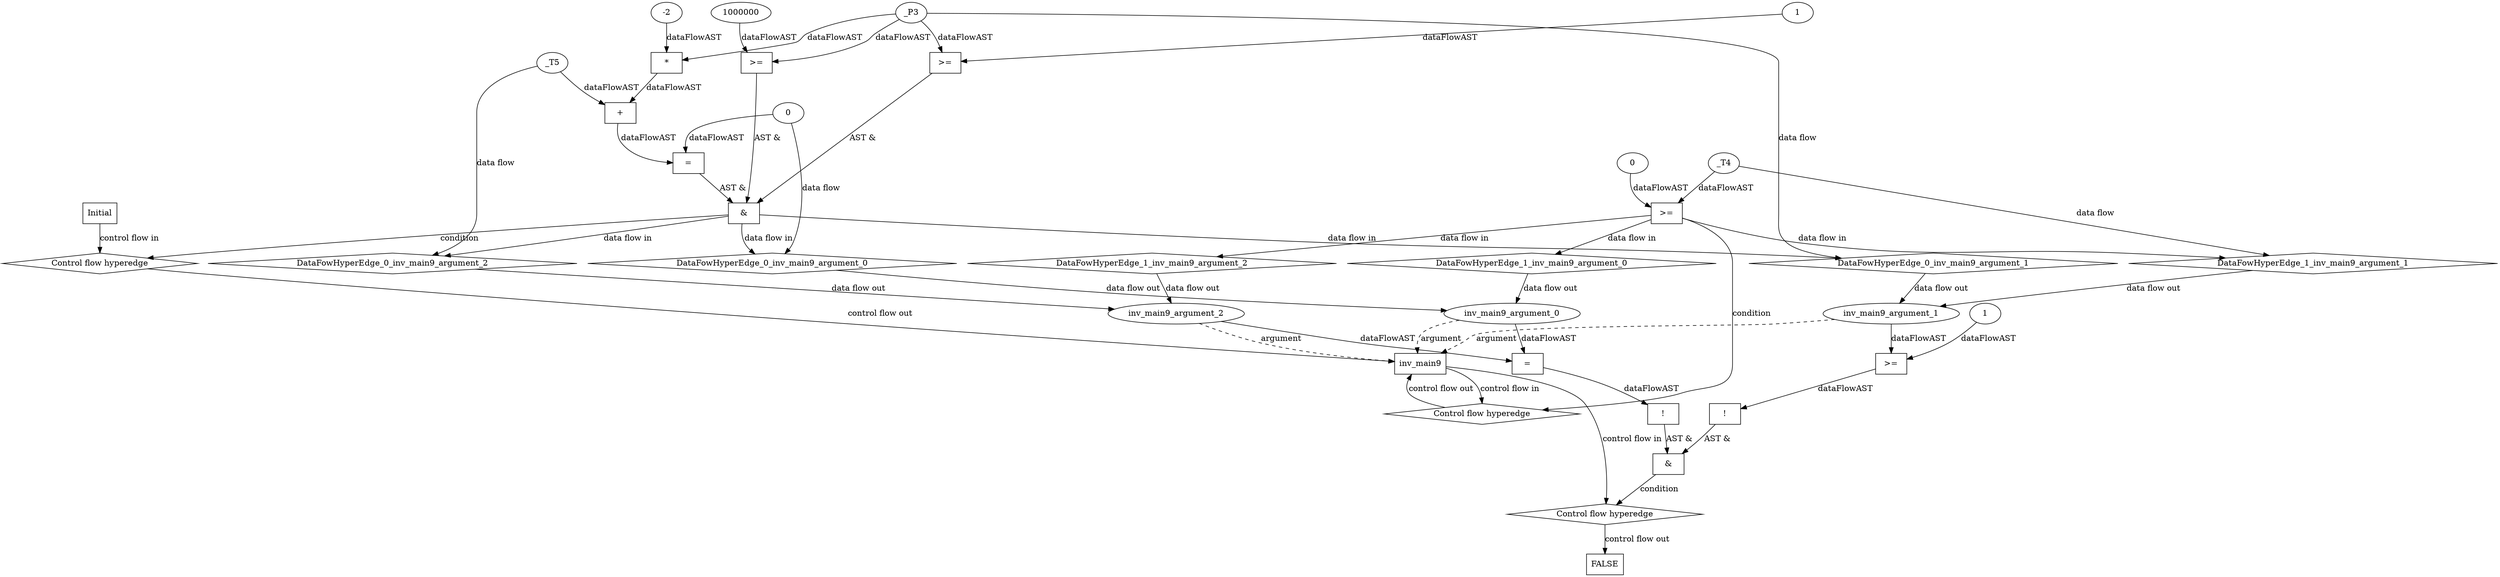 digraph dag {
"inv_main9" [label="inv_main9" nodeName="inv_main9" class=cfn  shape="rect"];
FALSE [label="FALSE" nodeName=FALSE class=cfn  shape="rect"];
Initial [label="Initial" nodeName=Initial class=cfn  shape="rect"];
ControlFowHyperEdge_0 [label="Control flow hyperedge" nodeName=ControlFowHyperEdge_0 class=controlFlowHyperEdge shape="diamond"];
"Initial" -> ControlFowHyperEdge_0 [label="control flow in"]
ControlFowHyperEdge_0 -> "inv_main9" [label="control flow out"]
ControlFowHyperEdge_1 [label="Control flow hyperedge" nodeName=ControlFowHyperEdge_1 class=controlFlowHyperEdge shape="diamond"];
"inv_main9" -> ControlFowHyperEdge_1 [label="control flow in"]
ControlFowHyperEdge_1 -> "inv_main9" [label="control flow out"]
ControlFowHyperEdge_2 [label="Control flow hyperedge" nodeName=ControlFowHyperEdge_2 class=controlFlowHyperEdge shape="diamond"];
"inv_main9" -> ControlFowHyperEdge_2 [label="control flow in"]
ControlFowHyperEdge_2 -> "FALSE" [label="control flow out"]
"inv_main9_argument_0" [label="inv_main9_argument_0" nodeName=argument0 class=argument  head="inv_main9" shape="oval"];
"inv_main9_argument_0" -> "inv_main9"[label="argument" style="dashed"]
"inv_main9_argument_1" [label="inv_main9_argument_1" nodeName=argument1 class=argument  head="inv_main9" shape="oval"];
"inv_main9_argument_1" -> "inv_main9"[label="argument" style="dashed"]
"inv_main9_argument_2" [label="inv_main9_argument_2" nodeName=argument2 class=argument  head="inv_main9" shape="oval"];
"inv_main9_argument_2" -> "inv_main9"[label="argument" style="dashed"]

"xxxinv_main9___Initial_0xxx_and" [label="&" nodeName="xxxinv_main9___Initial_0xxx_and" class=Operator shape="rect"];
"xxxinv_main9___Initial_0xxxguard_0_node_0" [label=">=" nodeName="xxxinv_main9___Initial_0xxxguard_0_node_0" class=Operator  shape="rect"];
"xxxinv_main9___Initial_0xxxguard_0_node_1" [label="1000000" nodeName="xxxinv_main9___Initial_0xxxguard_0_node_1" class=Literal ];
"xxxinv_main9___Initial_0xxxguard_0_node_1" -> "xxxinv_main9___Initial_0xxxguard_0_node_0"[label="dataFlowAST"]
"xxxinv_main9___Initial_0xxxdataFlow1_node_0" -> "xxxinv_main9___Initial_0xxxguard_0_node_0"[label="dataFlowAST"]

"xxxinv_main9___Initial_0xxxguard_0_node_0" -> "xxxinv_main9___Initial_0xxx_and" [label="AST &"];
"xxxinv_main9___Initial_0xxxguard1_node_0" [label=">=" nodeName="xxxinv_main9___Initial_0xxxguard1_node_0" class=Operator  shape="rect"];
"xxxinv_main9___Initial_0xxxguard1_node_2" [label="1" nodeName="xxxinv_main9___Initial_0xxxguard1_node_2" class=Literal ];
"xxxinv_main9___Initial_0xxxdataFlow1_node_0" -> "xxxinv_main9___Initial_0xxxguard1_node_0"[label="dataFlowAST"]
"xxxinv_main9___Initial_0xxxguard1_node_2" -> "xxxinv_main9___Initial_0xxxguard1_node_0"[label="dataFlowAST"]

"xxxinv_main9___Initial_0xxxguard1_node_0" -> "xxxinv_main9___Initial_0xxx_and" [label="AST &"];
"xxxinv_main9___Initial_0xxxguard2_node_0" [label="=" nodeName="xxxinv_main9___Initial_0xxxguard2_node_0" class=Operator  shape="rect"];
"xxxinv_main9___Initial_0xxxguard2_node_1" [label="+" nodeName="xxxinv_main9___Initial_0xxxguard2_node_1" class= Operator shape="rect"];
"xxxinv_main9___Initial_0xxxguard2_node_3" [label="*" nodeName="xxxinv_main9___Initial_0xxxguard2_node_3" class=Operator  shape="rect"];
"xxxinv_main9___Initial_0xxxguard2_node_4" [label="-2" nodeName="xxxinv_main9___Initial_0xxxguard2_node_4" class=Coeff ];
"xxxinv_main9___Initial_0xxxguard2_node_1" -> "xxxinv_main9___Initial_0xxxguard2_node_0"[label="dataFlowAST"]
"xxxinv_main9___Initial_0xxxdataFlow_0_node_0" -> "xxxinv_main9___Initial_0xxxguard2_node_0"[label="dataFlowAST"]
"xxxinv_main9___Initial_0xxxdataFlow2_node_0" -> "xxxinv_main9___Initial_0xxxguard2_node_1"[label="dataFlowAST"]
"xxxinv_main9___Initial_0xxxguard2_node_3" -> "xxxinv_main9___Initial_0xxxguard2_node_1"[label="dataFlowAST"]
"xxxinv_main9___Initial_0xxxdataFlow1_node_0" -> "xxxinv_main9___Initial_0xxxguard2_node_3"[label="dataFlowAST"]
"xxxinv_main9___Initial_0xxxguard2_node_4" -> "xxxinv_main9___Initial_0xxxguard2_node_3"[label="dataFlowAST"]

"xxxinv_main9___Initial_0xxxguard2_node_0" -> "xxxinv_main9___Initial_0xxx_and" [label="AST &"];
"xxxinv_main9___Initial_0xxx_and" -> "ControlFowHyperEdge_0" [label="condition"];
"xxxinv_main9___Initial_0xxxdataFlow_0_node_0" [label="0" nodeName="xxxinv_main9___Initial_0xxxdataFlow_0_node_0" class=Literal ];

"xxxinv_main9___Initial_0xxxdataFlow_0_node_0" -> "DataFowHyperEdge_0_inv_main9_argument_0" [label="data flow"];
"xxxinv_main9___Initial_0xxxdataFlow1_node_0" [label="_P3" nodeName="xxxinv_main9___Initial_0xxxdataFlow1_node_0" class=Constant ];

"xxxinv_main9___Initial_0xxxdataFlow1_node_0" -> "DataFowHyperEdge_0_inv_main9_argument_1" [label="data flow"];
"xxxinv_main9___Initial_0xxxdataFlow2_node_0" [label="_T5" nodeName="xxxinv_main9___Initial_0xxxdataFlow2_node_0" class=Constant ];

"xxxinv_main9___Initial_0xxxdataFlow2_node_0" -> "DataFowHyperEdge_0_inv_main9_argument_2" [label="data flow"];
"xxxinv_main9___inv_main9_1xxxguard_0_node_0" [label=">=" nodeName="xxxinv_main9___inv_main9_1xxxguard_0_node_0" class=Operator  shape="rect"];
"xxxinv_main9___inv_main9_1xxxguard_0_node_2" [label="0" nodeName="xxxinv_main9___inv_main9_1xxxguard_0_node_2" class=Literal ];
"xxxinv_main9___inv_main9_1xxxdataFlow_0_node_0" -> "xxxinv_main9___inv_main9_1xxxguard_0_node_0"[label="dataFlowAST"]
"xxxinv_main9___inv_main9_1xxxguard_0_node_2" -> "xxxinv_main9___inv_main9_1xxxguard_0_node_0"[label="dataFlowAST"]

"xxxinv_main9___inv_main9_1xxxguard_0_node_0" -> "ControlFowHyperEdge_1" [label="condition"];
"xxxinv_main9___inv_main9_1xxxdataFlow_0_node_0" [label="_T4" nodeName="xxxinv_main9___inv_main9_1xxxdataFlow_0_node_0" class=Constant ];

"xxxinv_main9___inv_main9_1xxxdataFlow_0_node_0" -> "DataFowHyperEdge_1_inv_main9_argument_1" [label="data flow"];
"xxxFALSE___inv_main9_2xxx_and" [label="&" nodeName="xxxFALSE___inv_main9_2xxx_and" class=Operator shape="rect"];
"xxxFALSE___inv_main9_2xxxguard_0_node_0" [label="!" nodeName="xxxFALSE___inv_main9_2xxxguard_0_node_0" class=Operator shape="rect"];
"xxxFALSE___inv_main9_2xxxguard_0_node_1" [label="=" nodeName="xxxFALSE___inv_main9_2xxxguard_0_node_1" class=Operator  shape="rect"];
"xxxFALSE___inv_main9_2xxxguard_0_node_1" -> "xxxFALSE___inv_main9_2xxxguard_0_node_0"[label="dataFlowAST"]
"inv_main9_argument_0" -> "xxxFALSE___inv_main9_2xxxguard_0_node_1"[label="dataFlowAST"]
"inv_main9_argument_2" -> "xxxFALSE___inv_main9_2xxxguard_0_node_1"[label="dataFlowAST"]

"xxxFALSE___inv_main9_2xxxguard_0_node_0" -> "xxxFALSE___inv_main9_2xxx_and" [label="AST &"];
"xxxFALSE___inv_main9_2xxxguard1_node_0" [label="!" nodeName="xxxFALSE___inv_main9_2xxxguard1_node_0" class=Operator shape="rect"];
"xxxFALSE___inv_main9_2xxxguard1_node_1" [label=">=" nodeName="xxxFALSE___inv_main9_2xxxguard1_node_1" class=Operator  shape="rect"];
"xxxFALSE___inv_main9_2xxxguard1_node_3" [label="1" nodeName="xxxFALSE___inv_main9_2xxxguard1_node_3" class=Literal ];
"xxxFALSE___inv_main9_2xxxguard1_node_1" -> "xxxFALSE___inv_main9_2xxxguard1_node_0"[label="dataFlowAST"]
"inv_main9_argument_1" -> "xxxFALSE___inv_main9_2xxxguard1_node_1"[label="dataFlowAST"]
"xxxFALSE___inv_main9_2xxxguard1_node_3" -> "xxxFALSE___inv_main9_2xxxguard1_node_1"[label="dataFlowAST"]

"xxxFALSE___inv_main9_2xxxguard1_node_0" -> "xxxFALSE___inv_main9_2xxx_and" [label="AST &"];
"xxxFALSE___inv_main9_2xxx_and" -> "ControlFowHyperEdge_2" [label="condition"];
"DataFowHyperEdge_0_inv_main9_argument_0" [label="DataFowHyperEdge_0_inv_main9_argument_0" nodeName="DataFowHyperEdge_0_inv_main9_argument_0" class=DataFlowHyperedge shape="diamond"];
"DataFowHyperEdge_0_inv_main9_argument_0" -> "inv_main9_argument_0"[label="data flow out"]
"xxxinv_main9___Initial_0xxx_and" -> "DataFowHyperEdge_0_inv_main9_argument_0"[label="data flow in"]
"DataFowHyperEdge_0_inv_main9_argument_1" [label="DataFowHyperEdge_0_inv_main9_argument_1" nodeName="DataFowHyperEdge_0_inv_main9_argument_1" class=DataFlowHyperedge shape="diamond"];
"DataFowHyperEdge_0_inv_main9_argument_1" -> "inv_main9_argument_1"[label="data flow out"]
"xxxinv_main9___Initial_0xxx_and" -> "DataFowHyperEdge_0_inv_main9_argument_1"[label="data flow in"]
"DataFowHyperEdge_0_inv_main9_argument_2" [label="DataFowHyperEdge_0_inv_main9_argument_2" nodeName="DataFowHyperEdge_0_inv_main9_argument_2" class=DataFlowHyperedge shape="diamond"];
"DataFowHyperEdge_0_inv_main9_argument_2" -> "inv_main9_argument_2"[label="data flow out"]
"xxxinv_main9___Initial_0xxx_and" -> "DataFowHyperEdge_0_inv_main9_argument_2"[label="data flow in"]
"DataFowHyperEdge_1_inv_main9_argument_0" [label="DataFowHyperEdge_1_inv_main9_argument_0" nodeName="DataFowHyperEdge_1_inv_main9_argument_0" class=DataFlowHyperedge shape="diamond"];
"DataFowHyperEdge_1_inv_main9_argument_0" -> "inv_main9_argument_0"[label="data flow out"]
"xxxinv_main9___inv_main9_1xxxguard_0_node_0" -> "DataFowHyperEdge_1_inv_main9_argument_0"[label="data flow in"]
"DataFowHyperEdge_1_inv_main9_argument_1" [label="DataFowHyperEdge_1_inv_main9_argument_1" nodeName="DataFowHyperEdge_1_inv_main9_argument_1" class=DataFlowHyperedge shape="diamond"];
"DataFowHyperEdge_1_inv_main9_argument_1" -> "inv_main9_argument_1"[label="data flow out"]
"xxxinv_main9___inv_main9_1xxxguard_0_node_0" -> "DataFowHyperEdge_1_inv_main9_argument_1"[label="data flow in"]
"DataFowHyperEdge_1_inv_main9_argument_2" [label="DataFowHyperEdge_1_inv_main9_argument_2" nodeName="DataFowHyperEdge_1_inv_main9_argument_2" class=DataFlowHyperedge shape="diamond"];
"DataFowHyperEdge_1_inv_main9_argument_2" -> "inv_main9_argument_2"[label="data flow out"]
"xxxinv_main9___inv_main9_1xxxguard_0_node_0" -> "DataFowHyperEdge_1_inv_main9_argument_2"[label="data flow in"]




}
